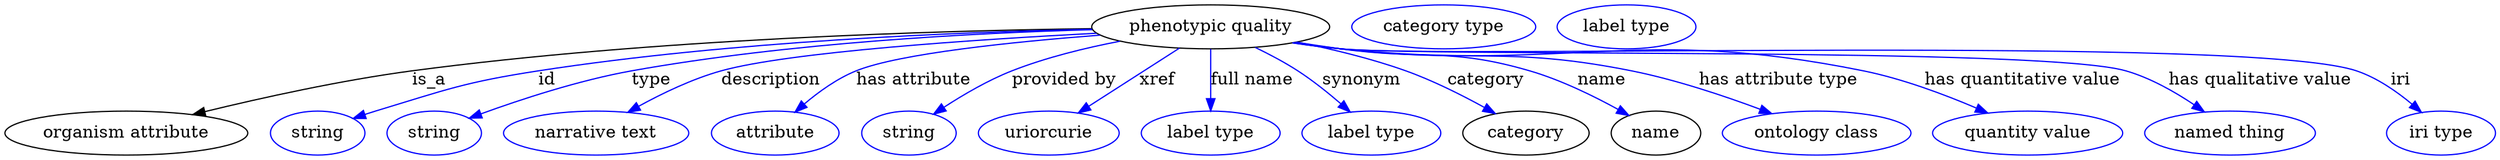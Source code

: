digraph {
	graph [bb="0,0,2027,123"];
	node [label="\N"];
	"phenotypic quality"	[height=0.5,
		label="phenotypic quality",
		pos="979.79,105",
		width=2.69];
	"organism attribute"	[height=0.5,
		pos="98.791,18",
		width=2.7442];
	"phenotypic quality" -> "organism attribute"	[label=is_a,
		lp="344.79,61.5",
		pos="e,152.74,33.168 883.13,103.55 755.94,101.88 525.67,95.088 330.79,69 273.34,61.309 208.97,46.972 162.64,35.616"];
	id	[color=blue,
		height=0.5,
		label=string,
		pos="253.79,18",
		width=1.0652];
	"phenotypic quality" -> id	[color=blue,
		label=id,
		lp="439.79,61.5",
		pos="e,282.84,29.778 883.36,103.15 773.63,100.95 589.32,93.513 432.79,69 373.47,59.711 359.26,53.375 301.79,36 298.7,35.066 295.52,34.053 \
292.33,33.002",
		style=solid];
	type	[color=blue,
		height=0.5,
		label=string,
		pos="348.79,18",
		width=1.0652];
	"phenotypic quality" -> type	[color=blue,
		label=type,
		lp="523.79,61.5",
		pos="e,377.26,30.304 883.2,102.89 787.25,100.37 636.29,92.582 507.79,69 465.54,61.247 418.83,45.675 387.04,33.958",
		style=solid];
	description	[color=blue,
		height=0.5,
		label="narrative text",
		pos="480.79,18",
		width=2.0943];
	"phenotypic quality" -> description	[color=blue,
		label=description,
		lp="621.29,61.5",
		pos="e,506.02,34.97 886.66,99.864 787.15,94.728 636.25,84.681 580.79,69 557.68,62.464 533.54,50.563 514.77,40.012",
		style=solid];
	"has attribute"	[color=blue,
		height=0.5,
		label=attribute,
		pos="625.79,18",
		width=1.4443];
	"phenotypic quality" -> "has attribute"	[color=blue,
		label="has attribute",
		lp="737.79,61.5",
		pos="e,641.85,35.363 889.87,98.318 818.76,92.864 725.82,83.321 690.79,69 675.59,62.784 660.88,52.015 649.32,42.059",
		style=solid];
	"provided by"	[color=blue,
		height=0.5,
		label=string,
		pos="733.79,18",
		width=1.0652];
	"phenotypic quality" -> "provided by"	[color=blue,
		label="provided by",
		lp="860.29,61.5",
		pos="e,753.88,33.507 906.13,93.302 877.9,87.862 845.77,80.009 817.79,69 798.38,61.364 778.25,49.539 762.57,39.305",
		style=solid];
	xref	[color=blue,
		height=0.5,
		label=uriorcurie,
		pos="847.79,18",
		width=1.5887];
	"phenotypic quality" -> xref	[color=blue,
		label=xref,
		lp="936.29,61.5",
		pos="e,871.83,34.479 954.34,87.611 933.31,74.068 903.31,54.749 880.5,40.06",
		style=solid];
	"full name"	[color=blue,
		height=0.5,
		label="label type",
		pos="979.79,18",
		width=1.5707];
	"phenotypic quality" -> "full name"	[color=blue,
		label="full name",
		lp="1013.3,61.5",
		pos="e,979.79,36.175 979.79,86.799 979.79,75.163 979.79,59.548 979.79,46.237",
		style=solid];
	synonym	[color=blue,
		height=0.5,
		label="label type",
		pos="1110.8,18",
		width=1.5707];
	"phenotypic quality" -> synonym	[color=blue,
		label=synonym,
		lp="1102.8,61.5",
		pos="e,1093.5,35.265 1016.1,88.149 1027.5,82.629 1040,76.04 1050.8,69 1063,61.05 1075.6,50.952 1086,41.916",
		style=solid];
	category	[height=0.5,
		pos="1236.8,18",
		width=1.4263];
	"phenotypic quality" -> category	[color=blue,
		label=category,
		lp="1204.3,61.5",
		pos="e,1211.8,34.007 1050.1,92.526 1078.2,86.922 1110.5,79.158 1138.8,69 1160.9,61.06 1184.5,49.183 1202.9,38.998",
		style=solid];
	name	[height=0.5,
		pos="1342.8,18",
		width=1.011];
	"phenotypic quality" -> name	[color=blue,
		label=name,
		lp="1298.8,61.5",
		pos="e,1320.8,32.401 1049.3,92.419 1061.4,90.518 1074,88.637 1085.8,87 1154,77.542 1173.6,88.318 1239.8,69 1265.2,61.592 1292,48.393 \
1311.9,37.417",
		style=solid];
	"has attribute type"	[color=blue,
		height=0.5,
		label="ontology class",
		pos="1473.8,18",
		width=2.1304];
	"phenotypic quality" -> "has attribute type"	[color=blue,
		label="has attribute type",
		lp="1442.8,61.5",
		pos="e,1437.2,33.9 1048.1,92.188 1060.6,90.269 1073.6,88.441 1085.8,87 1190.7,74.625 1219.2,89.757 1322.8,69 1358.8,61.785 1398.1,48.576 \
1427.6,37.546",
		style=solid];
	"has quantitative value"	[color=blue,
		height=0.5,
		label="quantity value",
		pos="1645.8,18",
		width=2.1484];
	"phenotypic quality" -> "has quantitative value"	[color=blue,
		label="has quantitative value",
		lp="1641.8,61.5",
		pos="e,1613.3,34.416 1046.9,92.021 1059.8,90.069 1073.2,88.273 1085.8,87 1274.3,67.963 1326.1,106.59 1511.8,69 1543.6,62.558 1577.9,49.648 \
1603.8,38.559",
		style=solid];
	"has qualitative value"	[color=blue,
		height=0.5,
		label="named thing",
		pos="1810.8,18",
		width=1.9318];
	"phenotypic quality" -> "has qualitative value"	[color=blue,
		label="has qualitative value",
		lp="1835.3,61.5",
		pos="e,1789.8,35.426 1046.6,91.92 1059.6,89.965 1073.1,88.193 1085.8,87 1156.6,80.353 1657.4,88.654 1725.8,69 1745.8,63.253 1765.9,51.698 \
1781.6,41.143",
		style=solid];
	iri	[color=blue,
		height=0.5,
		label="iri type",
		pos="1982.8,18",
		width=1.2277];
	"phenotypic quality" -> iri	[color=blue,
		label=iri,
		lp="1949.8,61.5",
		pos="e,1966.9,34.948 1046.3,91.897 1059.4,89.931 1073,88.161 1085.8,87 1177.4,78.694 1826.6,98.331 1913.8,69 1930.6,63.353 1946.8,52.046 \
1959.2,41.611",
		style=solid];
	"named thing_category"	[color=blue,
		height=0.5,
		label="category type",
		pos="1169.8,105",
		width=2.0762];
	attribute_name	[color=blue,
		height=0.5,
		label="label type",
		pos="1318.8,105",
		width=1.5707];
}
